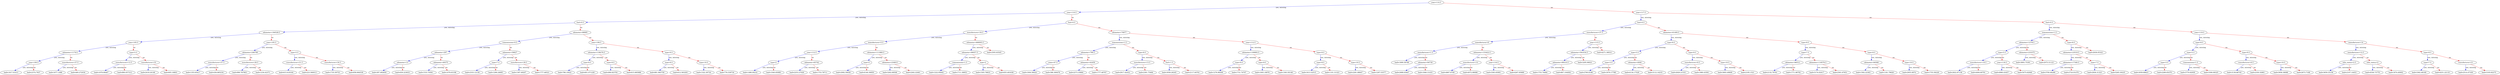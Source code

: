 digraph {
    graph [ rankdir=TB ]

    0 [ label="year<114.5" ]
    0 -> 1 [label="yes, missing" color="#0000FF"]
    0 -> 2 [label="no" color="#FF0000"]

    1 [ label="year<110.5" ]
    1 -> 3 [label="yes, missing" color="#0000FF"]
    1 -> 4 [label="no" color="#FF0000"]

    3 [ label="fuel<0.5" ]
    3 -> 7 [label="yes, missing" color="#0000FF"]
    3 -> 8 [label="no" color="#FF0000"]

    7 [ label="odometer<184528.5" ]
    7 -> 15 [label="yes, missing" color="#0000FF"]
    7 -> 16 [label="no" color="#FF0000"]

    15 [ label="year<105.5" ]
    15 -> 31 [label="yes, missing" color="#0000FF"]
    15 -> 32 [label="no" color="#FF0000"]

    31 [ label="odometer<117411" ]
    31 -> 63 [label="yes, missing" color="#0000FF"]
    31 -> 64 [label="no" color="#FF0000"]

    63 [ label="year<100.5" ]
    63 -> 121 [label="yes, missing" color="#0000FF"]
    63 -> 122 [label="no" color="#FF0000"]

    121 [ label="leaf=1617.01013" ]

    122 [ label="leaf=2374.7937" ]

    64 [ label="manufacturer<37.5" ]
    64 -> 123 [label="yes, missing" color="#0000FF"]
    64 -> 124 [label="no" color="#FF0000"]

    123 [ label="leaf=1677.1488" ]

    124 [ label="leaf=460.272034" ]

    32 [ label="type<5.5" ]
    32 -> 65 [label="yes, missing" color="#0000FF"]
    32 -> 66 [label="no" color="#FF0000"]

    65 [ label="manufacturer<12.5" ]
    65 -> 125 [label="yes, missing" color="#0000FF"]
    65 -> 126 [label="no" color="#FF0000"]

    125 [ label="leaf=1676.66467" ]

    126 [ label="leaf=890.057312" ]

    66 [ label="manufacturer<33" ]
    66 -> 127 [label="yes, missing" color="#0000FF"]
    66 -> 128 [label="no" color="#FF0000"]

    127 [ label="leaf=2418.24146" ]

    128 [ label="leaf=605.16803" ]

    16 [ label="year<105.5" ]
    16 -> 33 [label="yes, missing" color="#0000FF"]
    16 -> 34 [label="no" color="#FF0000"]

    33 [ label="odometer<246799" ]
    33 -> 67 [label="yes, missing" color="#0000FF"]
    33 -> 68 [label="no" color="#FF0000"]

    67 [ label="manufacturer<37.5" ]
    67 -> 129 [label="yes, missing" color="#0000FF"]
    67 -> 130 [label="no" color="#FF0000"]

    129 [ label="leaf=1353.65417" ]

    130 [ label="leaf=436.865234" ]

    68 [ label="manufacturer<26.5" ]
    68 -> 131 [label="yes, missing" color="#0000FF"]
    68 -> 132 [label="no" color="#FF0000"]

    131 [ label="leaf=999.787903" ]

    132 [ label="leaf=1234.42371" ]

    34 [ label="type<5.5" ]
    34 -> 69 [label="yes, missing" color="#0000FF"]
    34 -> 70 [label="no" color="#FF0000"]

    69 [ label="manufacturer<31.5" ]
    69 -> 133 [label="yes, missing" color="#0000FF"]
    69 -> 134 [label="no" color="#FF0000"]

    133 [ label="leaf=615.618164" ]

    134 [ label="leaf=223.560013" ]

    70 [ label="manufacturer<34.5" ]
    70 -> 135 [label="yes, missing" color="#0000FF"]
    70 -> 136 [label="no" color="#FF0000"]

    135 [ label="leaf=1735.59753" ]

    136 [ label="leaf=858.964539" ]

    8 [ label="odometer<88995" ]
    8 -> 17 [label="yes, missing" color="#0000FF"]
    8 -> 18 [label="no" color="#FF0000"]

    17 [ label="transmission<0.5" ]
    17 -> 35 [label="yes, missing" color="#0000FF"]
    17 -> 36 [label="no" color="#FF0000"]

    35 [ label="odometer<297" ]
    35 -> 71 [label="yes, missing" color="#0000FF"]
    35 -> 72 [label="no" color="#FF0000"]

    71 [ label="odometer<13" ]
    71 -> 137 [label="yes, missing" color="#0000FF"]
    71 -> 138 [label="no" color="#FF0000"]

    137 [ label="leaf=397.492859" ]

    138 [ label="leaf=639.223633" ]

    72 [ label="odometer<49375" ]
    72 -> 139 [label="yes, missing" color="#0000FF"]
    72 -> 140 [label="no" color="#FF0000"]

    139 [ label="leaf=1533.70581" ]

    140 [ label="leaf=1076.63196" ]

    36 [ label="odometer<59627" ]
    36 -> 73 [label="yes, missing" color="#0000FF"]
    36 -> 74 [label="no" color="#FF0000"]

    73 [ label="type<7.5" ]
    73 -> 141 [label="yes, missing" color="#0000FF"]
    73 -> 142 [label="no" color="#FF0000"]

    141 [ label="leaf=2333.12158" ]

    142 [ label="leaf=1298.24695" ]

    74 [ label="manufacturer<28.5" ]
    74 -> 143 [label="yes, missing" color="#0000FF"]
    74 -> 144 [label="no" color="#FF0000"]

    143 [ label="leaf=1397.49207" ]

    144 [ label="leaf=1777.46521" ]

    18 [ label="year<106.5" ]
    18 -> 37 [label="yes, missing" color="#0000FF"]
    18 -> 38 [label="no" color="#FF0000"]

    37 [ label="odometer<138276.5" ]
    37 -> 75 [label="yes, missing" color="#0000FF"]
    37 -> 76 [label="no" color="#FF0000"]

    75 [ label="type<8.5" ]
    75 -> 145 [label="yes, missing" color="#0000FF"]
    75 -> 146 [label="no" color="#FF0000"]

    145 [ label="leaf=798.10022" ]

    146 [ label="leaf=601.071228" ]

    76 [ label="type<9.5" ]
    76 -> 147 [label="yes, missing" color="#0000FF"]
    76 -> 148 [label="no" color="#FF0000"]

    147 [ label="leaf=498.925781" ]

    148 [ label="leaf=615.885986" ]

    38 [ label="type<9.5" ]
    38 -> 77 [label="yes, missing" color="#0000FF"]
    38 -> 78 [label="no" color="#FF0000"]

    77 [ label="type<8.5" ]
    77 -> 149 [label="yes, missing" color="#0000FF"]
    77 -> 150 [label="no" color="#FF0000"]

    149 [ label="leaf=881.965759" ]

    150 [ label="leaf=612.563293" ]

    78 [ label="type<10.5" ]
    78 -> 151 [label="yes, missing" color="#0000FF"]
    78 -> 152 [label="no" color="#FF0000"]

    151 [ label="leaf=1322.39734" ]

    152 [ label="leaf=776.539734" ]

    4 [ label="fuel<0.5" ]
    4 -> 9 [label="yes, missing" color="#0000FF"]
    4 -> 10 [label="no" color="#FF0000"]

    9 [ label="manufacturer<34.5" ]
    9 -> 19 [label="yes, missing" color="#0000FF"]
    9 -> 20 [label="no" color="#FF0000"]

    19 [ label="manufacturer<5.5" ]
    19 -> 39 [label="yes, missing" color="#0000FF"]
    19 -> 40 [label="no" color="#FF0000"]

    39 [ label="year<112.5" ]
    39 -> 79 [label="yes, missing" color="#0000FF"]
    39 -> 80 [label="no" color="#FF0000"]

    79 [ label="type<2" ]
    79 -> 153 [label="yes, missing" color="#0000FF"]
    79 -> 154 [label="no" color="#FF0000"]

    153 [ label="leaf=1486.00232" ]

    154 [ label="leaf=1040.85999" ]

    80 [ label="odometer<65742" ]
    80 -> 155 [label="yes, missing" color="#0000FF"]
    80 -> 156 [label="no" color="#FF0000"]

    155 [ label="leaf=2253.27026" ]

    156 [ label="leaf=1753.78711" ]

    40 [ label="odometer<111860.5" ]
    40 -> 81 [label="yes, missing" color="#0000FF"]
    40 -> 82 [label="no" color="#FF0000"]

    81 [ label="type<5" ]
    81 -> 157 [label="yes, missing" color="#0000FF"]
    81 -> 158 [label="no" color="#FF0000"]

    157 [ label="leaf=2082.59058" ]

    158 [ label="leaf=4146.30859" ]

    82 [ label="odometer<234815" ]
    82 -> 159 [label="yes, missing" color="#0000FF"]
    82 -> 160 [label="no" color="#FF0000"]

    159 [ label="leaf=3262.68506" ]

    160 [ label="leaf=2262.22461" ]

    20 [ label="odometer<466005.5" ]
    20 -> 41 [label="yes, missing" color="#0000FF"]
    20 -> 42 [label="no" color="#FF0000"]

    41 [ label="odometer<96057.5" ]
    41 -> 83 [label="yes, missing" color="#0000FF"]
    41 -> 84 [label="no" color="#FF0000"]

    83 [ label="transmission<1.5" ]
    83 -> 161 [label="yes, missing" color="#0000FF"]
    83 -> 162 [label="no" color="#FF0000"]

    161 [ label="leaf=1222.95642" ]

    162 [ label="leaf=1711.38953" ]

    84 [ label="type<2" ]
    84 -> 163 [label="yes, missing" color="#0000FF"]
    84 -> 164 [label="no" color="#FF0000"]

    163 [ label="leaf=1505.78833" ]

    164 [ label="leaf=835.491638" ]

    42 [ label="leaf=2505.83545" ]

    10 [ label="odometer<70977" ]
    10 -> 21 [label="yes, missing" color="#0000FF"]
    10 -> 22 [label="no" color="#FF0000"]

    21 [ label="transmission<1.5" ]
    21 -> 43 [label="yes, missing" color="#0000FF"]
    21 -> 44 [label="no" color="#FF0000"]

    43 [ label="odometer<799.5" ]
    43 -> 85 [label="yes, missing" color="#0000FF"]
    43 -> 86 [label="no" color="#FF0000"]

    85 [ label="state<47.5" ]
    85 -> 165 [label="yes, missing" color="#0000FF"]
    85 -> 166 [label="no" color="#FF0000"]

    165 [ label="leaf=1004.56024" ]

    166 [ label="leaf=388.369476" ]

    86 [ label="odometer<42459" ]
    86 -> 167 [label="yes, missing" color="#0000FF"]
    86 -> 168 [label="no" color="#FF0000"]

    167 [ label="leaf=2273.35864" ]

    168 [ label="leaf=1777.48767" ]

    44 [ label="type<8.5" ]
    44 -> 87 [label="yes, missing" color="#0000FF"]
    44 -> 88 [label="no" color="#FF0000"]

    87 [ label="manufacturer<13.5" ]
    87 -> 169 [label="yes, missing" color="#0000FF"]
    87 -> 170 [label="no" color="#FF0000"]

    169 [ label="leaf=2917.42432" ]

    170 [ label="leaf=2391.75464" ]

    88 [ label="fuel<1.5" ]
    88 -> 171 [label="yes, missing" color="#0000FF"]
    88 -> 172 [label="no" color="#FF0000"]

    171 [ label="leaf=3056.26245" ]

    172 [ label="leaf=2117.04761" ]

    22 [ label="year<112.5" ]
    22 -> 45 [label="yes, missing" color="#0000FF"]
    22 -> 46 [label="no" color="#FF0000"]

    45 [ label="odometer<109993.5" ]
    45 -> 89 [label="yes, missing" color="#0000FF"]
    45 -> 90 [label="no" color="#FF0000"]

    89 [ label="type<9.5" ]
    89 -> 173 [label="yes, missing" color="#0000FF"]
    89 -> 174 [label="no" color="#FF0000"]

    173 [ label="leaf=1276.96509" ]

    174 [ label="leaf=1731.74707" ]

    90 [ label="type<9.5" ]
    90 -> 175 [label="yes, missing" color="#0000FF"]
    90 -> 176 [label="no" color="#FF0000"]

    175 [ label="leaf=1005.18976" ]

    176 [ label="leaf=1363.50146" ]

    46 [ label="type<9.5" ]
    46 -> 91 [label="yes, missing" color="#0000FF"]
    46 -> 92 [label="no" color="#FF0000"]

    91 [ label="type<8.5" ]
    91 -> 177 [label="yes, missing" color="#0000FF"]
    91 -> 178 [label="no" color="#FF0000"]

    177 [ label="leaf=1613.52515" ]

    178 [ label="leaf=1101.31323" ]

    92 [ label="type<10.5" ]
    92 -> 179 [label="yes, missing" color="#0000FF"]
    92 -> 180 [label="no" color="#FF0000"]

    179 [ label="leaf=2281.88647" ]

    180 [ label="leaf=1297.53577" ]

    2 [ label="year<117.5" ]
    2 -> 5 [label="yes, missing" color="#0000FF"]
    2 -> 6 [label="no" color="#FF0000"]

    5 [ label="fuel<0.5" ]
    5 -> 11 [label="yes, missing" color="#0000FF"]
    5 -> 12 [label="no" color="#FF0000"]

    11 [ label="manufacturer<37.5" ]
    11 -> 23 [label="yes, missing" color="#0000FF"]
    11 -> 24 [label="no" color="#FF0000"]

    23 [ label="manufacturer<6" ]
    23 -> 47 [label="yes, missing" color="#0000FF"]
    23 -> 48 [label="no" color="#FF0000"]

    47 [ label="manufacturer<1.5" ]
    47 -> 93 [label="yes, missing" color="#0000FF"]
    47 -> 94 [label="no" color="#FF0000"]

    93 [ label="leaf=1899.58789" ]

    94 [ label="odometer<94739" ]
    94 -> 181 [label="yes, missing" color="#0000FF"]
    94 -> 182 [label="no" color="#FF0000"]

    181 [ label="leaf=2688.63647" ]

    182 [ label="leaf=1846.31433" ]

    48 [ label="odometer<153422.5" ]
    48 -> 95 [label="yes, missing" color="#0000FF"]
    48 -> 96 [label="no" color="#FF0000"]

    95 [ label="manufacturer<14" ]
    95 -> 183 [label="yes, missing" color="#0000FF"]
    95 -> 184 [label="no" color="#FF0000"]

    183 [ label="leaf=4867.6709" ]

    184 [ label="leaf=4072.88086" ]

    96 [ label="year<116.5" ]
    96 -> 185 [label="yes, missing" color="#0000FF"]
    96 -> 186 [label="no" color="#FF0000"]

    185 [ label="leaf=3383.65991" ]

    186 [ label="leaf=4267.85889" ]

    24 [ label="year<115.5" ]
    24 -> 49 [label="yes, missing" color="#0000FF"]
    24 -> 50 [label="no" color="#FF0000"]

    49 [ label="odometer<563534.5" ]
    49 -> 97 [label="yes, missing" color="#0000FF"]
    49 -> 98 [label="no" color="#FF0000"]

    97 [ label="odometer<89310.5" ]
    97 -> 187 [label="yes, missing" color="#0000FF"]
    97 -> 188 [label="no" color="#FF0000"]

    187 [ label="leaf=1753.74084" ]

    188 [ label="leaf=867.104004" ]

    98 [ label="leaf=3295.96021" ]

    50 [ label="leaf=4271.36914" ]

    12 [ label="odometer<61400.5" ]
    12 -> 25 [label="yes, missing" color="#0000FF"]
    12 -> 26 [label="no" color="#FF0000"]

    25 [ label="type<8.5" ]
    25 -> 51 [label="yes, missing" color="#0000FF"]
    25 -> 52 [label="no" color="#FF0000"]

    51 [ label="type<5.5" ]
    51 -> 99 [label="yes, missing" color="#0000FF"]
    51 -> 100 [label="no" color="#FF0000"]

    99 [ label="type<3.5" ]
    99 -> 189 [label="yes, missing" color="#0000FF"]
    99 -> 190 [label="no" color="#FF0000"]

    189 [ label="leaf=2760.8186" ]

    190 [ label="leaf=1879.17798" ]

    100 [ label="odometer<4040" ]
    100 -> 191 [label="yes, missing" color="#0000FF"]
    100 -> 192 [label="no" color="#FF0000"]

    191 [ label="leaf=4134.17529" ]

    192 [ label="leaf=3112.14233" ]

    52 [ label="type<9.5" ]
    52 -> 101 [label="yes, missing" color="#0000FF"]
    52 -> 102 [label="no" color="#FF0000"]

    101 [ label="manufacturer<6.5" ]
    101 -> 193 [label="yes, missing" color="#0000FF"]
    101 -> 194 [label="no" color="#FF0000"]

    193 [ label="leaf=2626.21533" ]

    194 [ label="leaf=1980.43591" ]

    102 [ label="type<10.5" ]
    102 -> 195 [label="yes, missing" color="#0000FF"]
    102 -> 196 [label="no" color="#FF0000"]

    195 [ label="leaf=3693.49609" ]

    196 [ label="leaf=2195.1521" ]

    26 [ label="type<8.5" ]
    26 -> 53 [label="yes, missing" color="#0000FF"]
    26 -> 54 [label="no" color="#FF0000"]

    53 [ label="type<7.5" ]
    53 -> 103 [label="yes, missing" color="#0000FF"]
    53 -> 104 [label="no" color="#FF0000"]

    103 [ label="odometer<86512" ]
    103 -> 197 [label="yes, missing" color="#0000FF"]
    103 -> 198 [label="no" color="#FF0000"]

    197 [ label="leaf=2132.79761" ]

    198 [ label="leaf=1771.98792" ]

    104 [ label="odometer<118576.5" ]
    104 -> 199 [label="yes, missing" color="#0000FF"]
    104 -> 200 [label="no" color="#FF0000"]

    199 [ label="leaf=3174.02417" ]

    200 [ label="leaf=2561.67651" ]

    54 [ label="type<9.5" ]
    54 -> 105 [label="yes, missing" color="#0000FF"]
    54 -> 106 [label="no" color="#FF0000"]

    105 [ label="odometer<84560" ]
    105 -> 201 [label="yes, missing" color="#0000FF"]
    105 -> 202 [label="no" color="#FF0000"]

    201 [ label="leaf=1562.22363" ]

    202 [ label="leaf=1181.79626" ]

    106 [ label="type<10.5" ]
    106 -> 203 [label="yes, missing" color="#0000FF"]
    106 -> 204 [label="no" color="#FF0000"]

    203 [ label="leaf=2955.0874" ]

    204 [ label="leaf=1755.58228" ]

    6 [ label="fuel<0.5" ]
    6 -> 13 [label="yes, missing" color="#0000FF"]
    6 -> 14 [label="no" color="#FF0000"]

    13 [ label="transmission<1.5" ]
    13 -> 27 [label="yes, missing" color="#0000FF"]
    13 -> 28 [label="no" color="#FF0000"]

    27 [ label="odometer<127911" ]
    27 -> 55 [label="yes, missing" color="#0000FF"]
    27 -> 56 [label="no" color="#FF0000"]

    55 [ label="type<5.5" ]
    55 -> 107 [label="yes, missing" color="#0000FF"]
    55 -> 108 [label="no" color="#FF0000"]

    107 [ label="manufacturer<18.5" ]
    107 -> 205 [label="yes, missing" color="#0000FF"]
    107 -> 206 [label="no" color="#FF0000"]

    205 [ label="leaf=2822.87158" ]

    206 [ label="leaf=4494.60791" ]

    108 [ label="year<118.5" ]
    108 -> 207 [label="yes, missing" color="#0000FF"]
    108 -> 208 [label="no" color="#FF0000"]

    207 [ label="leaf=4990.43457" ]

    208 [ label="leaf=5475.62646" ]

    56 [ label="odometer<233375" ]
    56 -> 109 [label="yes, missing" color="#0000FF"]
    56 -> 110 [label="no" color="#FF0000"]

    109 [ label="leaf=3893.75391" ]

    110 [ label="leaf=2075.51123" ]

    28 [ label="type<8.5" ]
    28 -> 57 [label="yes, missing" color="#0000FF"]
    28 -> 58 [label="no" color="#FF0000"]

    57 [ label="odometer<23519.5" ]
    57 -> 111 [label="yes, missing" color="#0000FF"]
    57 -> 112 [label="no" color="#FF0000"]

    111 [ label="odometer<17340.5" ]
    111 -> 209 [label="yes, missing" color="#0000FF"]
    111 -> 210 [label="no" color="#FF0000"]

    209 [ label="leaf=3700.46289" ]

    210 [ label="leaf=2724.91479" ]

    112 [ label="type<7.5" ]
    112 -> 211 [label="yes, missing" color="#0000FF"]
    112 -> 212 [label="no" color="#FF0000"]

    211 [ label="leaf=2836.31323" ]

    212 [ label="leaf=5265.30225" ]

    58 [ label="leaf=2638.05322" ]

    14 [ label="year<119.5" ]
    14 -> 29 [label="yes, missing" color="#0000FF"]
    14 -> 30 [label="no" color="#FF0000"]

    29 [ label="type<8.5" ]
    29 -> 59 [label="yes, missing" color="#0000FF"]
    29 -> 60 [label="no" color="#FF0000"]

    59 [ label="type<5.5" ]
    59 -> 113 [label="yes, missing" color="#0000FF"]
    59 -> 114 [label="no" color="#FF0000"]

    113 [ label="type<3.5" ]
    113 -> 213 [label="yes, missing" color="#0000FF"]
    113 -> 214 [label="no" color="#FF0000"]

    213 [ label="leaf=3059.68823" ]

    214 [ label="leaf=2289.65479" ]

    114 [ label="transmission<1.5" ]
    114 -> 215 [label="yes, missing" color="#0000FF"]
    114 -> 216 [label="no" color="#FF0000"]

    215 [ label="leaf=3770.62939" ]

    216 [ label="leaf=3306.08325" ]

    60 [ label="type<9.5" ]
    60 -> 115 [label="yes, missing" color="#0000FF"]
    60 -> 116 [label="no" color="#FF0000"]

    115 [ label="manufacturer<6.5" ]
    115 -> 217 [label="yes, missing" color="#0000FF"]
    115 -> 218 [label="no" color="#FF0000"]

    217 [ label="leaf=3138.88745" ]

    218 [ label="leaf=2330.32861" ]

    116 [ label="type<10.5" ]
    116 -> 219 [label="yes, missing" color="#0000FF"]
    116 -> 220 [label="no" color="#FF0000"]

    219 [ label="leaf=3958.38086" ]

    220 [ label="leaf=2673.7168" ]

    30 [ label="manufacturer<14" ]
    30 -> 61 [label="yes, missing" color="#0000FF"]
    30 -> 62 [label="no" color="#FF0000"]

    61 [ label="manufacturer<12.5" ]
    61 -> 117 [label="yes, missing" color="#0000FF"]
    61 -> 118 [label="no" color="#FF0000"]

    117 [ label="title_status<2.5" ]
    117 -> 221 [label="yes, missing" color="#0000FF"]
    117 -> 222 [label="no" color="#FF0000"]

    221 [ label="leaf=3659.35156" ]

    222 [ label="leaf=2107.14453" ]

    118 [ label="title_status<2" ]
    118 -> 223 [label="yes, missing" color="#0000FF"]
    118 -> 224 [label="no" color="#FF0000"]

    223 [ label="leaf=4536.73779" ]

    224 [ label="leaf=1874.40002" ]

    62 [ label="type<8.5" ]
    62 -> 119 [label="yes, missing" color="#0000FF"]
    62 -> 120 [label="no" color="#FF0000"]

    119 [ label="type<7.5" ]
    119 -> 225 [label="yes, missing" color="#0000FF"]
    119 -> 226 [label="no" color="#FF0000"]

    225 [ label="leaf=3362.48169" ]

    226 [ label="leaf=4251.22119" ]

    120 [ label="manufacturer<21" ]
    120 -> 227 [label="yes, missing" color="#0000FF"]
    120 -> 228 [label="no" color="#FF0000"]

    227 [ label="leaf=2514.47339" ]

    228 [ label="leaf=3193.82275" ]
}
